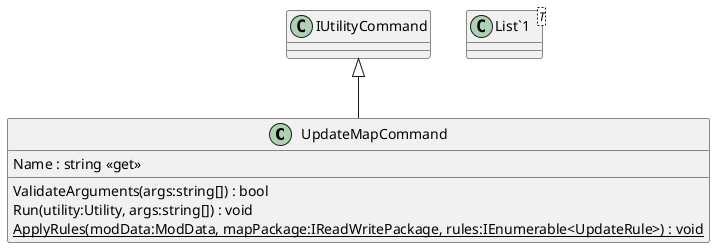 @startuml
class UpdateMapCommand {
    Name : string <<get>>
    ValidateArguments(args:string[]) : bool
    Run(utility:Utility, args:string[]) : void
    {static} ApplyRules(modData:ModData, mapPackage:IReadWritePackage, rules:IEnumerable<UpdateRule>) : void
}
class "List`1"<T> {
}
IUtilityCommand <|-- UpdateMapCommand
@enduml

